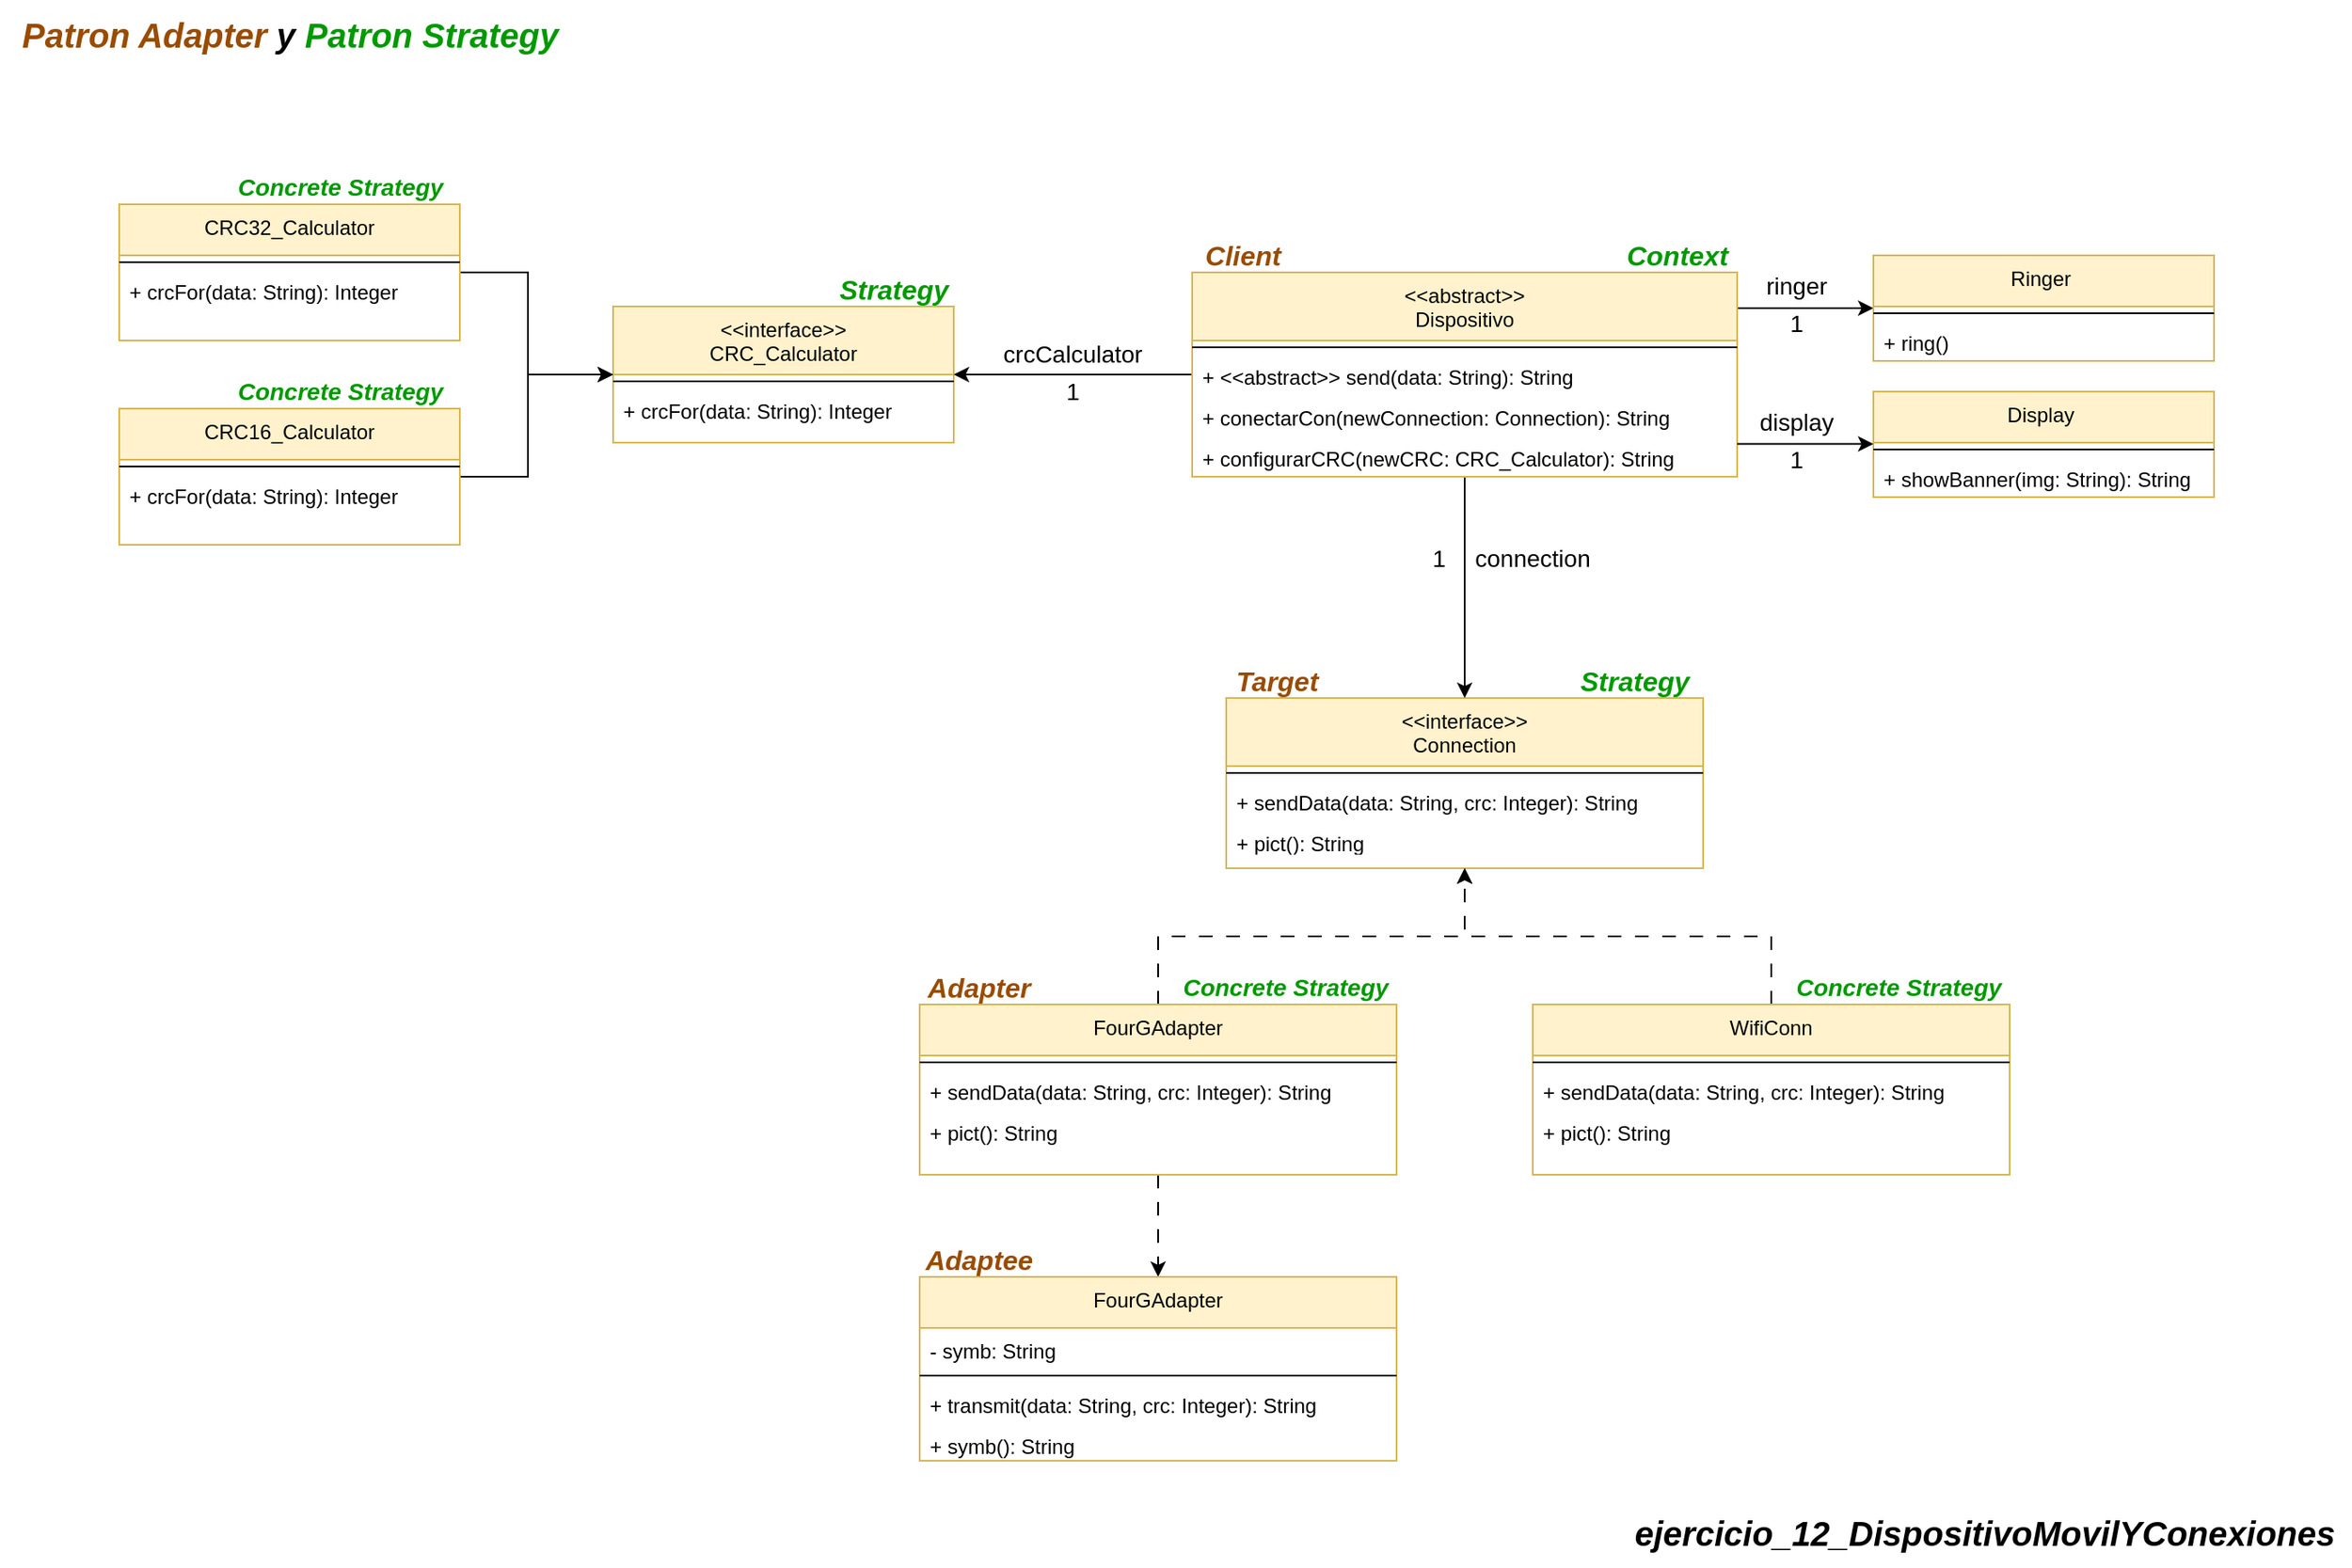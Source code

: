 <mxfile version="24.5.4" type="google">
  <diagram name="Page-1" id="k8euVFh2n9N9xjjN2gfO">
    <mxGraphModel grid="1" page="1" gridSize="10" guides="1" tooltips="1" connect="1" arrows="1" fold="1" pageScale="1" pageWidth="850" pageHeight="1100" math="0" shadow="0">
      <root>
        <mxCell id="0" />
        <mxCell id="1" parent="0" />
        <mxCell id="NC4hwwwxN1o7xKpPrsBJ-16" value="&lt;&lt;interface&gt;&gt;&#xa;Connection" style="swimlane;fontStyle=0;align=center;verticalAlign=top;childLayout=stackLayout;horizontal=1;startSize=40;horizontalStack=0;resizeParent=1;resizeLast=0;collapsible=1;marginBottom=0;rounded=0;shadow=0;strokeWidth=1;fillColor=#fff2cc;strokeColor=#d6b656;" vertex="1" parent="1">
          <mxGeometry x="-200" y="-2430" width="280" height="100" as="geometry">
            <mxRectangle x="110" y="-20" width="160" height="26" as="alternateBounds" />
          </mxGeometry>
        </mxCell>
        <mxCell id="NC4hwwwxN1o7xKpPrsBJ-21" value="" style="line;html=1;strokeWidth=1;align=left;verticalAlign=middle;spacingTop=-1;spacingLeft=3;spacingRight=3;rotatable=0;labelPosition=right;points=[];portConstraint=eastwest;" vertex="1" parent="NC4hwwwxN1o7xKpPrsBJ-16">
          <mxGeometry y="40" width="280" height="8" as="geometry" />
        </mxCell>
        <mxCell id="NC4hwwwxN1o7xKpPrsBJ-22" value="+ sendData(data: String, crc: Integer): String" style="text;align=left;verticalAlign=top;spacingLeft=4;spacingRight=4;overflow=hidden;rotatable=0;points=[[0,0.5],[1,0.5]];portConstraint=eastwest;rounded=0;shadow=0;html=0;" vertex="1" parent="NC4hwwwxN1o7xKpPrsBJ-16">
          <mxGeometry y="48" width="280" height="24" as="geometry" />
        </mxCell>
        <mxCell id="NC4hwwwxN1o7xKpPrsBJ-23" value="+ pict(): String" style="text;align=left;verticalAlign=top;spacingLeft=4;spacingRight=4;overflow=hidden;rotatable=0;points=[[0,0.5],[1,0.5]];portConstraint=eastwest;rounded=0;shadow=0;html=0;" vertex="1" parent="NC4hwwwxN1o7xKpPrsBJ-16">
          <mxGeometry y="72" width="280" height="16" as="geometry" />
        </mxCell>
        <mxCell id="NC4hwwwxN1o7xKpPrsBJ-79" value="&lt;&lt;interface&gt;&gt;&#xa;CRC_Calculator" style="swimlane;fontStyle=0;align=center;verticalAlign=top;childLayout=stackLayout;horizontal=1;startSize=40;horizontalStack=0;resizeParent=1;resizeLast=0;collapsible=1;marginBottom=0;rounded=0;shadow=0;strokeWidth=1;fillColor=#fff2cc;strokeColor=#d6b656;" vertex="1" parent="1">
          <mxGeometry x="-560" y="-2660" width="200" height="80" as="geometry">
            <mxRectangle x="110" y="-20" width="160" height="26" as="alternateBounds" />
          </mxGeometry>
        </mxCell>
        <mxCell id="NC4hwwwxN1o7xKpPrsBJ-81" value="" style="line;html=1;strokeWidth=1;align=left;verticalAlign=middle;spacingTop=-1;spacingLeft=3;spacingRight=3;rotatable=0;labelPosition=right;points=[];portConstraint=eastwest;" vertex="1" parent="NC4hwwwxN1o7xKpPrsBJ-79">
          <mxGeometry y="40" width="200" height="8" as="geometry" />
        </mxCell>
        <mxCell id="NC4hwwwxN1o7xKpPrsBJ-82" value="+ crcFor(data: String): Integer" style="text;align=left;verticalAlign=top;spacingLeft=4;spacingRight=4;overflow=hidden;rotatable=0;points=[[0,0.5],[1,0.5]];portConstraint=eastwest;rounded=0;shadow=0;html=0;" vertex="1" parent="NC4hwwwxN1o7xKpPrsBJ-79">
          <mxGeometry y="48" width="200" height="24" as="geometry" />
        </mxCell>
        <mxCell id="NC4hwwwxN1o7xKpPrsBJ-99" style="edgeStyle=orthogonalEdgeStyle;rounded=0;orthogonalLoop=1;jettySize=auto;html=1;" edge="1" parent="1" source="NC4hwwwxN1o7xKpPrsBJ-84" target="NC4hwwwxN1o7xKpPrsBJ-79">
          <mxGeometry relative="1" as="geometry" />
        </mxCell>
        <mxCell id="NC4hwwwxN1o7xKpPrsBJ-107" style="edgeStyle=orthogonalEdgeStyle;rounded=0;orthogonalLoop=1;jettySize=auto;html=1;" edge="1" parent="1" target="NC4hwwwxN1o7xKpPrsBJ-100">
          <mxGeometry relative="1" as="geometry">
            <mxPoint x="100.0" y="-2658.966" as="sourcePoint" />
            <Array as="points">
              <mxPoint x="120" y="-2659" />
              <mxPoint x="120" y="-2659" />
            </Array>
          </mxGeometry>
        </mxCell>
        <mxCell id="NC4hwwwxN1o7xKpPrsBJ-114" style="edgeStyle=orthogonalEdgeStyle;rounded=0;orthogonalLoop=1;jettySize=auto;html=1;entryX=0.5;entryY=0;entryDx=0;entryDy=0;" edge="1" parent="1" source="NC4hwwwxN1o7xKpPrsBJ-84" target="NC4hwwwxN1o7xKpPrsBJ-16">
          <mxGeometry relative="1" as="geometry" />
        </mxCell>
        <mxCell id="NC4hwwwxN1o7xKpPrsBJ-84" value="&lt;&lt;abstract&gt;&gt;&#xa;Dispositivo" style="swimlane;fontStyle=0;align=center;verticalAlign=top;childLayout=stackLayout;horizontal=1;startSize=40;horizontalStack=0;resizeParent=1;resizeLast=0;collapsible=1;marginBottom=0;rounded=0;shadow=0;strokeWidth=1;fillColor=#fff2cc;strokeColor=#d6b656;" vertex="1" parent="1">
          <mxGeometry x="-220" y="-2680" width="320" height="120" as="geometry">
            <mxRectangle x="110" y="-20" width="160" height="26" as="alternateBounds" />
          </mxGeometry>
        </mxCell>
        <mxCell id="NC4hwwwxN1o7xKpPrsBJ-85" value="" style="line;html=1;strokeWidth=1;align=left;verticalAlign=middle;spacingTop=-1;spacingLeft=3;spacingRight=3;rotatable=0;labelPosition=right;points=[];portConstraint=eastwest;" vertex="1" parent="NC4hwwwxN1o7xKpPrsBJ-84">
          <mxGeometry y="40" width="320" height="8" as="geometry" />
        </mxCell>
        <mxCell id="NC4hwwwxN1o7xKpPrsBJ-86" value="+ &lt;&lt;abstract&gt;&gt; send(data: String): String" style="text;align=left;verticalAlign=top;spacingLeft=4;spacingRight=4;overflow=hidden;rotatable=0;points=[[0,0.5],[1,0.5]];portConstraint=eastwest;rounded=0;shadow=0;html=0;" vertex="1" parent="NC4hwwwxN1o7xKpPrsBJ-84">
          <mxGeometry y="48" width="320" height="24" as="geometry" />
        </mxCell>
        <mxCell id="NC4hwwwxN1o7xKpPrsBJ-95" value="+ conectarCon(newConnection: Connection): String" style="text;align=left;verticalAlign=top;spacingLeft=4;spacingRight=4;overflow=hidden;rotatable=0;points=[[0,0.5],[1,0.5]];portConstraint=eastwest;rounded=0;shadow=0;html=0;" vertex="1" parent="NC4hwwwxN1o7xKpPrsBJ-84">
          <mxGeometry y="72" width="320" height="24" as="geometry" />
        </mxCell>
        <mxCell id="NC4hwwwxN1o7xKpPrsBJ-96" value="+ configurarCRC(newCRC: CRC_Calculator): String" style="text;align=left;verticalAlign=top;spacingLeft=4;spacingRight=4;overflow=hidden;rotatable=0;points=[[0,0.5],[1,0.5]];portConstraint=eastwest;rounded=0;shadow=0;html=0;" vertex="1" parent="NC4hwwwxN1o7xKpPrsBJ-84">
          <mxGeometry y="96" width="320" height="24" as="geometry" />
        </mxCell>
        <mxCell id="NC4hwwwxN1o7xKpPrsBJ-118" style="edgeStyle=orthogonalEdgeStyle;rounded=0;orthogonalLoop=1;jettySize=auto;html=1;" edge="1" parent="1" source="NC4hwwwxN1o7xKpPrsBJ-87" target="NC4hwwwxN1o7xKpPrsBJ-79">
          <mxGeometry relative="1" as="geometry">
            <Array as="points">
              <mxPoint x="-610" y="-2560" />
              <mxPoint x="-610" y="-2620" />
            </Array>
          </mxGeometry>
        </mxCell>
        <mxCell id="NC4hwwwxN1o7xKpPrsBJ-87" value="CRC16_Calculator" style="swimlane;fontStyle=0;align=center;verticalAlign=top;childLayout=stackLayout;horizontal=1;startSize=30;horizontalStack=0;resizeParent=1;resizeLast=0;collapsible=1;marginBottom=0;rounded=0;shadow=0;strokeWidth=1;fillColor=#fff2cc;strokeColor=#d6b656;" vertex="1" parent="1">
          <mxGeometry x="-850" y="-2600" width="200" height="80" as="geometry">
            <mxRectangle x="110" y="-20" width="160" height="26" as="alternateBounds" />
          </mxGeometry>
        </mxCell>
        <mxCell id="NC4hwwwxN1o7xKpPrsBJ-88" value="" style="line;html=1;strokeWidth=1;align=left;verticalAlign=middle;spacingTop=-1;spacingLeft=3;spacingRight=3;rotatable=0;labelPosition=right;points=[];portConstraint=eastwest;" vertex="1" parent="NC4hwwwxN1o7xKpPrsBJ-87">
          <mxGeometry y="30" width="200" height="8" as="geometry" />
        </mxCell>
        <mxCell id="NC4hwwwxN1o7xKpPrsBJ-89" value="+ crcFor(data: String): Integer" style="text;align=left;verticalAlign=top;spacingLeft=4;spacingRight=4;overflow=hidden;rotatable=0;points=[[0,0.5],[1,0.5]];portConstraint=eastwest;rounded=0;shadow=0;html=0;" vertex="1" parent="NC4hwwwxN1o7xKpPrsBJ-87">
          <mxGeometry y="38" width="200" height="24" as="geometry" />
        </mxCell>
        <mxCell id="NC4hwwwxN1o7xKpPrsBJ-94" style="edgeStyle=orthogonalEdgeStyle;rounded=0;orthogonalLoop=1;jettySize=auto;html=1;entryX=0;entryY=0.5;entryDx=0;entryDy=0;" edge="1" parent="1" source="NC4hwwwxN1o7xKpPrsBJ-90" target="NC4hwwwxN1o7xKpPrsBJ-79">
          <mxGeometry relative="1" as="geometry">
            <Array as="points">
              <mxPoint x="-610" y="-2680" />
              <mxPoint x="-610" y="-2620" />
            </Array>
          </mxGeometry>
        </mxCell>
        <mxCell id="NC4hwwwxN1o7xKpPrsBJ-90" value="CRC32_Calculator" style="swimlane;fontStyle=0;align=center;verticalAlign=top;childLayout=stackLayout;horizontal=1;startSize=30;horizontalStack=0;resizeParent=1;resizeLast=0;collapsible=1;marginBottom=0;rounded=0;shadow=0;strokeWidth=1;fillColor=#fff2cc;strokeColor=#d6b656;" vertex="1" parent="1">
          <mxGeometry x="-850" y="-2720" width="200" height="80" as="geometry">
            <mxRectangle x="110" y="-20" width="160" height="26" as="alternateBounds" />
          </mxGeometry>
        </mxCell>
        <mxCell id="NC4hwwwxN1o7xKpPrsBJ-91" value="" style="line;html=1;strokeWidth=1;align=left;verticalAlign=middle;spacingTop=-1;spacingLeft=3;spacingRight=3;rotatable=0;labelPosition=right;points=[];portConstraint=eastwest;" vertex="1" parent="NC4hwwwxN1o7xKpPrsBJ-90">
          <mxGeometry y="30" width="200" height="8" as="geometry" />
        </mxCell>
        <mxCell id="NC4hwwwxN1o7xKpPrsBJ-92" value="+ crcFor(data: String): Integer" style="text;align=left;verticalAlign=top;spacingLeft=4;spacingRight=4;overflow=hidden;rotatable=0;points=[[0,0.5],[1,0.5]];portConstraint=eastwest;rounded=0;shadow=0;html=0;" vertex="1" parent="NC4hwwwxN1o7xKpPrsBJ-90">
          <mxGeometry y="38" width="200" height="24" as="geometry" />
        </mxCell>
        <mxCell id="NC4hwwwxN1o7xKpPrsBJ-100" value="Ringer " style="swimlane;fontStyle=0;align=center;verticalAlign=top;childLayout=stackLayout;horizontal=1;startSize=30;horizontalStack=0;resizeParent=1;resizeLast=0;collapsible=1;marginBottom=0;rounded=0;shadow=0;strokeWidth=1;fillColor=#fff2cc;strokeColor=#d6b656;" vertex="1" parent="1">
          <mxGeometry x="180" y="-2690" width="200" height="62" as="geometry">
            <mxRectangle x="110" y="-20" width="160" height="26" as="alternateBounds" />
          </mxGeometry>
        </mxCell>
        <mxCell id="NC4hwwwxN1o7xKpPrsBJ-101" value="" style="line;html=1;strokeWidth=1;align=left;verticalAlign=middle;spacingTop=-1;spacingLeft=3;spacingRight=3;rotatable=0;labelPosition=right;points=[];portConstraint=eastwest;" vertex="1" parent="NC4hwwwxN1o7xKpPrsBJ-100">
          <mxGeometry y="30" width="200" height="8" as="geometry" />
        </mxCell>
        <mxCell id="NC4hwwwxN1o7xKpPrsBJ-102" value="+ ring()" style="text;align=left;verticalAlign=top;spacingLeft=4;spacingRight=4;overflow=hidden;rotatable=0;points=[[0,0.5],[1,0.5]];portConstraint=eastwest;rounded=0;shadow=0;html=0;" vertex="1" parent="NC4hwwwxN1o7xKpPrsBJ-100">
          <mxGeometry y="38" width="200" height="24" as="geometry" />
        </mxCell>
        <mxCell id="NC4hwwwxN1o7xKpPrsBJ-103" value="Display " style="swimlane;fontStyle=0;align=center;verticalAlign=top;childLayout=stackLayout;horizontal=1;startSize=30;horizontalStack=0;resizeParent=1;resizeLast=0;collapsible=1;marginBottom=0;rounded=0;shadow=0;strokeWidth=1;fillColor=#fff2cc;strokeColor=#d6b656;" vertex="1" parent="1">
          <mxGeometry x="180" y="-2610" width="200" height="62" as="geometry">
            <mxRectangle x="110" y="-20" width="160" height="26" as="alternateBounds" />
          </mxGeometry>
        </mxCell>
        <mxCell id="NC4hwwwxN1o7xKpPrsBJ-104" value="" style="line;html=1;strokeWidth=1;align=left;verticalAlign=middle;spacingTop=-1;spacingLeft=3;spacingRight=3;rotatable=0;labelPosition=right;points=[];portConstraint=eastwest;" vertex="1" parent="NC4hwwwxN1o7xKpPrsBJ-103">
          <mxGeometry y="30" width="200" height="8" as="geometry" />
        </mxCell>
        <mxCell id="NC4hwwwxN1o7xKpPrsBJ-105" value="+ showBanner(img: String): String" style="text;align=left;verticalAlign=top;spacingLeft=4;spacingRight=4;overflow=hidden;rotatable=0;points=[[0,0.5],[1,0.5]];portConstraint=eastwest;rounded=0;shadow=0;html=0;" vertex="1" parent="NC4hwwwxN1o7xKpPrsBJ-103">
          <mxGeometry y="38" width="200" height="24" as="geometry" />
        </mxCell>
        <mxCell id="NC4hwwwxN1o7xKpPrsBJ-109" style="edgeStyle=orthogonalEdgeStyle;rounded=0;orthogonalLoop=1;jettySize=auto;html=1;" edge="1" parent="1">
          <mxGeometry relative="1" as="geometry">
            <mxPoint x="100" y="-2579.2" as="sourcePoint" />
            <mxPoint x="180" y="-2579.2" as="targetPoint" />
            <Array as="points">
              <mxPoint x="120" y="-2579.2" />
              <mxPoint x="120" y="-2579.2" />
            </Array>
          </mxGeometry>
        </mxCell>
        <mxCell id="NC4hwwwxN1o7xKpPrsBJ-110" value="display" style="text;html=1;align=center;verticalAlign=middle;whiteSpace=wrap;rounded=0;fontSize=14;" vertex="1" parent="1">
          <mxGeometry x="110" y="-2600" width="50" height="15" as="geometry" />
        </mxCell>
        <mxCell id="NC4hwwwxN1o7xKpPrsBJ-111" value="ringer" style="text;html=1;align=center;verticalAlign=middle;whiteSpace=wrap;rounded=0;fontSize=14;" vertex="1" parent="1">
          <mxGeometry x="110" y="-2680" width="50" height="15" as="geometry" />
        </mxCell>
        <mxCell id="NC4hwwwxN1o7xKpPrsBJ-112" value="1" style="text;html=1;align=center;verticalAlign=middle;whiteSpace=wrap;rounded=0;fontSize=14;" vertex="1" parent="1">
          <mxGeometry x="110" y="-2660" width="50" height="20" as="geometry" />
        </mxCell>
        <mxCell id="NC4hwwwxN1o7xKpPrsBJ-113" value="1" style="text;html=1;align=center;verticalAlign=middle;whiteSpace=wrap;rounded=0;fontSize=14;" vertex="1" parent="1">
          <mxGeometry x="110" y="-2580" width="50" height="20" as="geometry" />
        </mxCell>
        <mxCell id="NC4hwwwxN1o7xKpPrsBJ-115" value="connection" style="text;html=1;align=center;verticalAlign=middle;whiteSpace=wrap;rounded=0;fontSize=14;" vertex="1" parent="1">
          <mxGeometry x="-50" y="-2520" width="60" height="15" as="geometry" />
        </mxCell>
        <mxCell id="NC4hwwwxN1o7xKpPrsBJ-116" value="1" style="text;html=1;align=center;verticalAlign=middle;whiteSpace=wrap;rounded=0;fontSize=14;" vertex="1" parent="1">
          <mxGeometry x="-90" y="-2522.5" width="30" height="20" as="geometry" />
        </mxCell>
        <mxCell id="NC4hwwwxN1o7xKpPrsBJ-119" value="crcCalculator" style="text;html=1;align=center;verticalAlign=middle;whiteSpace=wrap;rounded=0;fontSize=14;" vertex="1" parent="1">
          <mxGeometry x="-330" y="-2640" width="80" height="15" as="geometry" />
        </mxCell>
        <mxCell id="NC4hwwwxN1o7xKpPrsBJ-122" value="1" style="text;html=1;align=center;verticalAlign=middle;whiteSpace=wrap;rounded=0;fontSize=14;" vertex="1" parent="1">
          <mxGeometry x="-315" y="-2620" width="50" height="20" as="geometry" />
        </mxCell>
        <mxCell id="NC4hwwwxN1o7xKpPrsBJ-141" style="edgeStyle=orthogonalEdgeStyle;rounded=0;orthogonalLoop=1;jettySize=auto;html=1;dashed=1;dashPattern=8 8;" edge="1" parent="1" source="NC4hwwwxN1o7xKpPrsBJ-123" target="NC4hwwwxN1o7xKpPrsBJ-16">
          <mxGeometry relative="1" as="geometry" />
        </mxCell>
        <mxCell id="NC4hwwwxN1o7xKpPrsBJ-143" style="edgeStyle=orthogonalEdgeStyle;rounded=0;orthogonalLoop=1;jettySize=auto;html=1;entryX=0.5;entryY=0;entryDx=0;entryDy=0;dashed=1;dashPattern=8 8;" edge="1" parent="1" source="NC4hwwwxN1o7xKpPrsBJ-123" target="NC4hwwwxN1o7xKpPrsBJ-133">
          <mxGeometry relative="1" as="geometry" />
        </mxCell>
        <mxCell id="NC4hwwwxN1o7xKpPrsBJ-123" value="FourGAdapter" style="swimlane;fontStyle=0;align=center;verticalAlign=top;childLayout=stackLayout;horizontal=1;startSize=30;horizontalStack=0;resizeParent=1;resizeLast=0;collapsible=1;marginBottom=0;rounded=0;shadow=0;strokeWidth=1;fillColor=#fff2cc;strokeColor=#d6b656;" vertex="1" parent="1">
          <mxGeometry x="-380" y="-2250" width="280" height="100" as="geometry">
            <mxRectangle x="110" y="-20" width="160" height="26" as="alternateBounds" />
          </mxGeometry>
        </mxCell>
        <mxCell id="NC4hwwwxN1o7xKpPrsBJ-125" value="" style="line;html=1;strokeWidth=1;align=left;verticalAlign=middle;spacingTop=-1;spacingLeft=3;spacingRight=3;rotatable=0;labelPosition=right;points=[];portConstraint=eastwest;" vertex="1" parent="NC4hwwwxN1o7xKpPrsBJ-123">
          <mxGeometry y="30" width="280" height="8" as="geometry" />
        </mxCell>
        <mxCell id="NC4hwwwxN1o7xKpPrsBJ-126" value="+ sendData(data: String, crc: Integer): String" style="text;align=left;verticalAlign=top;spacingLeft=4;spacingRight=4;overflow=hidden;rotatable=0;points=[[0,0.5],[1,0.5]];portConstraint=eastwest;rounded=0;shadow=0;html=0;" vertex="1" parent="NC4hwwwxN1o7xKpPrsBJ-123">
          <mxGeometry y="38" width="280" height="24" as="geometry" />
        </mxCell>
        <mxCell id="NC4hwwwxN1o7xKpPrsBJ-127" value="+ pict(): String" style="text;align=left;verticalAlign=top;spacingLeft=4;spacingRight=4;overflow=hidden;rotatable=0;points=[[0,0.5],[1,0.5]];portConstraint=eastwest;rounded=0;shadow=0;html=0;" vertex="1" parent="NC4hwwwxN1o7xKpPrsBJ-123">
          <mxGeometry y="62" width="280" height="22" as="geometry" />
        </mxCell>
        <mxCell id="NC4hwwwxN1o7xKpPrsBJ-133" value="FourGAdapter" style="swimlane;fontStyle=0;align=center;verticalAlign=top;childLayout=stackLayout;horizontal=1;startSize=30;horizontalStack=0;resizeParent=1;resizeLast=0;collapsible=1;marginBottom=0;rounded=0;shadow=0;strokeWidth=1;fillColor=#fff2cc;strokeColor=#d6b656;" vertex="1" parent="1">
          <mxGeometry x="-380" y="-2090" width="280" height="108" as="geometry">
            <mxRectangle x="110" y="-20" width="160" height="26" as="alternateBounds" />
          </mxGeometry>
        </mxCell>
        <mxCell id="NC4hwwwxN1o7xKpPrsBJ-144" value="- symb: String" style="text;align=left;verticalAlign=top;spacingLeft=4;spacingRight=4;overflow=hidden;rotatable=0;points=[[0,0.5],[1,0.5]];portConstraint=eastwest;rounded=0;shadow=0;html=0;" vertex="1" parent="NC4hwwwxN1o7xKpPrsBJ-133">
          <mxGeometry y="30" width="280" height="24" as="geometry" />
        </mxCell>
        <mxCell id="NC4hwwwxN1o7xKpPrsBJ-134" value="" style="line;html=1;strokeWidth=1;align=left;verticalAlign=middle;spacingTop=-1;spacingLeft=3;spacingRight=3;rotatable=0;labelPosition=right;points=[];portConstraint=eastwest;" vertex="1" parent="NC4hwwwxN1o7xKpPrsBJ-133">
          <mxGeometry y="54" width="280" height="8" as="geometry" />
        </mxCell>
        <mxCell id="NC4hwwwxN1o7xKpPrsBJ-135" value="+ transmit(data: String, crc: Integer): String" style="text;align=left;verticalAlign=top;spacingLeft=4;spacingRight=4;overflow=hidden;rotatable=0;points=[[0,0.5],[1,0.5]];portConstraint=eastwest;rounded=0;shadow=0;html=0;" vertex="1" parent="NC4hwwwxN1o7xKpPrsBJ-133">
          <mxGeometry y="62" width="280" height="24" as="geometry" />
        </mxCell>
        <mxCell id="NC4hwwwxN1o7xKpPrsBJ-136" value="+ symb(): String" style="text;align=left;verticalAlign=top;spacingLeft=4;spacingRight=4;overflow=hidden;rotatable=0;points=[[0,0.5],[1,0.5]];portConstraint=eastwest;rounded=0;shadow=0;html=0;" vertex="1" parent="NC4hwwwxN1o7xKpPrsBJ-133">
          <mxGeometry y="86" width="280" height="22" as="geometry" />
        </mxCell>
        <mxCell id="NC4hwwwxN1o7xKpPrsBJ-142" style="edgeStyle=orthogonalEdgeStyle;rounded=0;orthogonalLoop=1;jettySize=auto;html=1;dashed=1;dashPattern=8 8;" edge="1" parent="1" source="NC4hwwwxN1o7xKpPrsBJ-137" target="NC4hwwwxN1o7xKpPrsBJ-16">
          <mxGeometry relative="1" as="geometry" />
        </mxCell>
        <mxCell id="NC4hwwwxN1o7xKpPrsBJ-137" value="WifiConn" style="swimlane;fontStyle=0;align=center;verticalAlign=top;childLayout=stackLayout;horizontal=1;startSize=30;horizontalStack=0;resizeParent=1;resizeLast=0;collapsible=1;marginBottom=0;rounded=0;shadow=0;strokeWidth=1;fillColor=#fff2cc;strokeColor=#d6b656;" vertex="1" parent="1">
          <mxGeometry x="-20" y="-2250" width="280" height="100" as="geometry">
            <mxRectangle x="110" y="-20" width="160" height="26" as="alternateBounds" />
          </mxGeometry>
        </mxCell>
        <mxCell id="NC4hwwwxN1o7xKpPrsBJ-138" value="" style="line;html=1;strokeWidth=1;align=left;verticalAlign=middle;spacingTop=-1;spacingLeft=3;spacingRight=3;rotatable=0;labelPosition=right;points=[];portConstraint=eastwest;" vertex="1" parent="NC4hwwwxN1o7xKpPrsBJ-137">
          <mxGeometry y="30" width="280" height="8" as="geometry" />
        </mxCell>
        <mxCell id="NC4hwwwxN1o7xKpPrsBJ-139" value="+ sendData(data: String, crc: Integer): String" style="text;align=left;verticalAlign=top;spacingLeft=4;spacingRight=4;overflow=hidden;rotatable=0;points=[[0,0.5],[1,0.5]];portConstraint=eastwest;rounded=0;shadow=0;html=0;" vertex="1" parent="NC4hwwwxN1o7xKpPrsBJ-137">
          <mxGeometry y="38" width="280" height="24" as="geometry" />
        </mxCell>
        <mxCell id="NC4hwwwxN1o7xKpPrsBJ-140" value="+ pict(): String" style="text;align=left;verticalAlign=top;spacingLeft=4;spacingRight=4;overflow=hidden;rotatable=0;points=[[0,0.5],[1,0.5]];portConstraint=eastwest;rounded=0;shadow=0;html=0;" vertex="1" parent="NC4hwwwxN1o7xKpPrsBJ-137">
          <mxGeometry y="62" width="280" height="22" as="geometry" />
        </mxCell>
        <mxCell id="NC4hwwwxN1o7xKpPrsBJ-145" value="&lt;font style=&quot;font-size: 16px;&quot;&gt;&lt;b style=&quot;font-size: 16px;&quot;&gt;&lt;i style=&quot;font-size: 16px;&quot;&gt;Adaptee&lt;/i&gt;&lt;/b&gt;&lt;/font&gt;" style="text;html=1;align=center;verticalAlign=middle;whiteSpace=wrap;rounded=0;fontSize=16;fontColor=#994C00;" vertex="1" parent="1">
          <mxGeometry x="-380" y="-2110" width="70" height="20" as="geometry" />
        </mxCell>
        <mxCell id="NC4hwwwxN1o7xKpPrsBJ-146" value="&lt;font style=&quot;font-size: 16px;&quot;&gt;&lt;b style=&quot;font-size: 16px;&quot;&gt;&lt;i style=&quot;font-size: 16px;&quot;&gt;Adapter&lt;/i&gt;&lt;/b&gt;&lt;/font&gt;" style="text;html=1;align=center;verticalAlign=middle;whiteSpace=wrap;rounded=0;fontSize=16;fontColor=#994C00;" vertex="1" parent="1">
          <mxGeometry x="-380" y="-2270" width="70" height="20" as="geometry" />
        </mxCell>
        <mxCell id="NC4hwwwxN1o7xKpPrsBJ-148" value="&lt;font style=&quot;font-size: 14px;&quot;&gt;&lt;b style=&quot;font-size: 14px;&quot;&gt;&lt;i style=&quot;font-size: 14px;&quot;&gt;Concrete Strategy&lt;/i&gt;&lt;/b&gt;&lt;/font&gt;" style="text;html=1;align=center;verticalAlign=middle;whiteSpace=wrap;rounded=0;fontSize=14;fontColor=#009900;" vertex="1" parent="1">
          <mxGeometry x="125" y="-2270" width="140" height="20" as="geometry" />
        </mxCell>
        <mxCell id="NC4hwwwxN1o7xKpPrsBJ-149" value="&lt;font style=&quot;font-size: 14px;&quot;&gt;&lt;b style=&quot;font-size: 14px;&quot;&gt;&lt;i style=&quot;font-size: 14px;&quot;&gt;Concrete Strategy&lt;/i&gt;&lt;/b&gt;&lt;/font&gt;" style="text;html=1;align=center;verticalAlign=middle;whiteSpace=wrap;rounded=0;fontSize=14;fontColor=#009900;" vertex="1" parent="1">
          <mxGeometry x="-235" y="-2270" width="140" height="20" as="geometry" />
        </mxCell>
        <mxCell id="NC4hwwwxN1o7xKpPrsBJ-150" value="&lt;font style=&quot;font-size: 16px;&quot;&gt;&lt;b style=&quot;font-size: 16px;&quot;&gt;&lt;i style=&quot;font-size: 16px;&quot;&gt;Target&lt;/i&gt;&lt;/b&gt;&lt;/font&gt;" style="text;html=1;align=center;verticalAlign=middle;whiteSpace=wrap;rounded=0;fontSize=16;fontColor=#994C00;" vertex="1" parent="1">
          <mxGeometry x="-200" y="-2450" width="60" height="20" as="geometry" />
        </mxCell>
        <mxCell id="NC4hwwwxN1o7xKpPrsBJ-152" value="&lt;font style=&quot;font-size: 16px;&quot;&gt;&lt;b style=&quot;font-size: 16px;&quot;&gt;&lt;i style=&quot;font-size: 16px;&quot;&gt;Strategy&lt;/i&gt;&lt;/b&gt;&lt;/font&gt;" style="text;html=1;align=center;verticalAlign=middle;whiteSpace=wrap;rounded=0;fontSize=16;fontColor=#009900;" vertex="1" parent="1">
          <mxGeometry x="5" y="-2450" width="70" height="20" as="geometry" />
        </mxCell>
        <mxCell id="NC4hwwwxN1o7xKpPrsBJ-153" value="&lt;font color=&quot;#009900&quot; style=&quot;font-size: 16px;&quot;&gt;&lt;b style=&quot;font-size: 16px;&quot;&gt;&lt;i style=&quot;font-size: 16px;&quot;&gt;Context&lt;/i&gt;&lt;/b&gt;&lt;/font&gt;" style="text;html=1;align=center;verticalAlign=middle;whiteSpace=wrap;rounded=0;fontSize=16;" vertex="1" parent="1">
          <mxGeometry x="30" y="-2700" width="70" height="20" as="geometry" />
        </mxCell>
        <mxCell id="NC4hwwwxN1o7xKpPrsBJ-154" value="&lt;font style=&quot;font-size: 16px;&quot;&gt;&lt;b style=&quot;font-size: 16px;&quot;&gt;&lt;i style=&quot;font-size: 16px;&quot;&gt;Client&lt;/i&gt;&lt;/b&gt;&lt;/font&gt;" style="text;html=1;align=center;verticalAlign=middle;whiteSpace=wrap;rounded=0;fontSize=16;fontColor=#994C00;" vertex="1" parent="1">
          <mxGeometry x="-220" y="-2700" width="60" height="20" as="geometry" />
        </mxCell>
        <mxCell id="NC4hwwwxN1o7xKpPrsBJ-155" value="&lt;font style=&quot;font-size: 16px;&quot;&gt;&lt;b style=&quot;font-size: 16px;&quot;&gt;&lt;i style=&quot;font-size: 16px;&quot;&gt;Strategy&lt;/i&gt;&lt;/b&gt;&lt;/font&gt;" style="text;html=1;align=center;verticalAlign=middle;whiteSpace=wrap;rounded=0;fontSize=16;fontColor=#009900;" vertex="1" parent="1">
          <mxGeometry x="-430" y="-2680" width="70" height="20" as="geometry" />
        </mxCell>
        <mxCell id="NC4hwwwxN1o7xKpPrsBJ-157" value="&lt;font style=&quot;font-size: 14px;&quot;&gt;&lt;b style=&quot;font-size: 14px;&quot;&gt;&lt;i style=&quot;font-size: 14px;&quot;&gt;Concrete Strategy&lt;/i&gt;&lt;/b&gt;&lt;/font&gt;" style="text;html=1;align=center;verticalAlign=middle;whiteSpace=wrap;rounded=0;fontSize=14;fontColor=#009900;" vertex="1" parent="1">
          <mxGeometry x="-790" y="-2740" width="140" height="20" as="geometry" />
        </mxCell>
        <mxCell id="NC4hwwwxN1o7xKpPrsBJ-158" value="&lt;font style=&quot;font-size: 14px;&quot;&gt;&lt;b style=&quot;font-size: 14px;&quot;&gt;&lt;i style=&quot;font-size: 14px;&quot;&gt;Concrete Strategy&lt;/i&gt;&lt;/b&gt;&lt;/font&gt;" style="text;html=1;align=center;verticalAlign=middle;whiteSpace=wrap;rounded=0;fontSize=14;fontColor=#009900;" vertex="1" parent="1">
          <mxGeometry x="-790" y="-2620" width="140" height="20" as="geometry" />
        </mxCell>
        <mxCell id="NC4hwwwxN1o7xKpPrsBJ-160" value="&lt;b&gt;&lt;i&gt;&lt;font style=&quot;font-size: 20px;&quot;&gt;&lt;font color=&quot;#994c00&quot;&gt;Patron Adapter&lt;/font&gt; y&amp;nbsp;&lt;/font&gt;&lt;/i&gt;&lt;/b&gt;&lt;b style=&quot;&quot;&gt;&lt;i&gt;&lt;font color=&quot;#009900&quot; style=&quot;font-size: 20px;&quot;&gt;Patron Strategy&lt;/font&gt;&lt;/i&gt;&lt;/b&gt;" style="text;html=1;align=center;verticalAlign=middle;resizable=0;points=[];autosize=1;strokeColor=none;fillColor=none;" vertex="1" parent="1">
          <mxGeometry x="-920" y="-2840" width="340" height="40" as="geometry" />
        </mxCell>
        <mxCell id="NC4hwwwxN1o7xKpPrsBJ-161" value="&lt;span style=&quot;font-size: 20px;&quot;&gt;&lt;b&gt;&lt;i&gt;ejercicio_12_DispositivoMovilYConexiones&lt;/i&gt;&lt;/b&gt;&lt;/span&gt;" style="text;html=1;align=center;verticalAlign=middle;resizable=0;points=[];autosize=1;strokeColor=none;fillColor=none;" vertex="1" parent="1">
          <mxGeometry x="30" y="-1960" width="430" height="40" as="geometry" />
        </mxCell>
      </root>
    </mxGraphModel>
  </diagram>
</mxfile>
